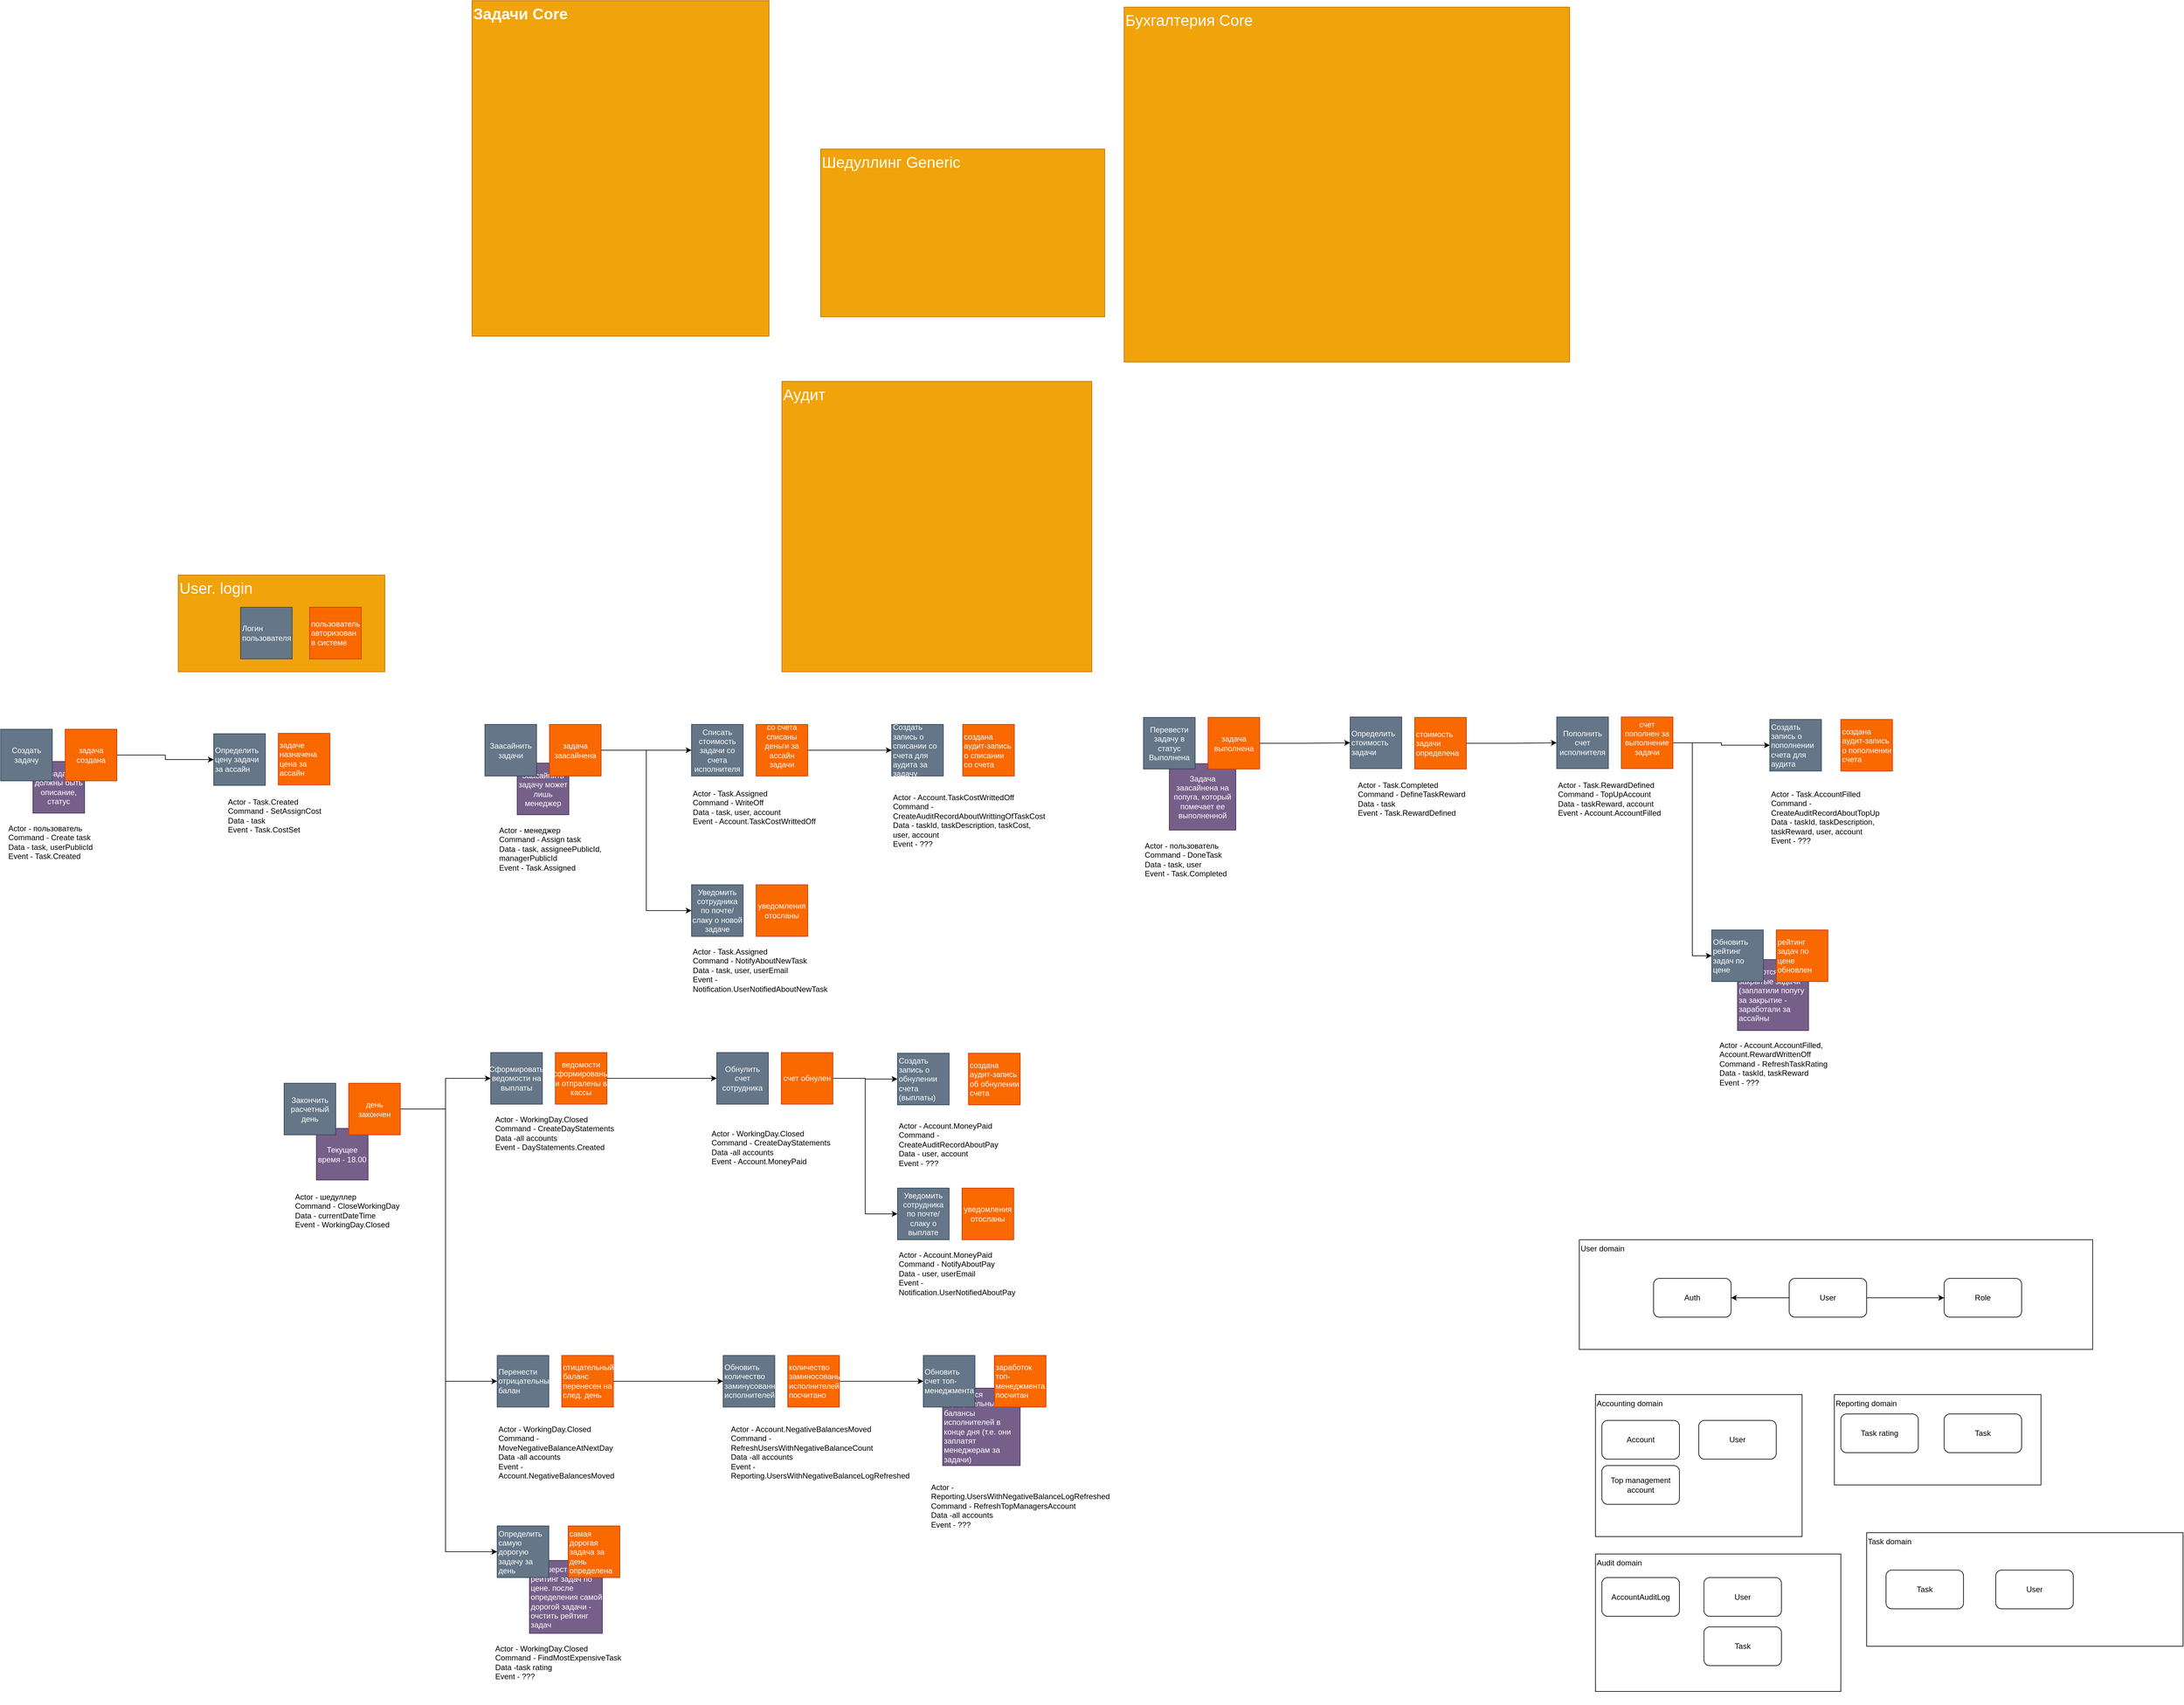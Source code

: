 <mxfile version="14.4.3" type="device" pages="2"><diagram id="vUqBI7sCoelkmxsA5FBJ" name="Страница 1"><mxGraphModel dx="1924" dy="1858" grid="1" gridSize="10" guides="1" tooltips="1" connect="1" arrows="1" fold="1" page="1" pageScale="1" pageWidth="827" pageHeight="1169" math="0" shadow="0"><root><mxCell id="0"/><mxCell id="1" parent="0"/><mxCell id="ZVUDAztVWZvKg8ni5KwB-172" value="Audit domain" style="rounded=0;whiteSpace=wrap;html=1;fontSize=12;align=left;verticalAlign=top;" parent="1" vertex="1"><mxGeometry x="1840" y="1707" width="380" height="213" as="geometry"/></mxCell><mxCell id="ZVUDAztVWZvKg8ni5KwB-170" value="Accounting domain" style="rounded=0;whiteSpace=wrap;html=1;fontSize=12;align=left;verticalAlign=top;" parent="1" vertex="1"><mxGeometry x="1840" y="1460" width="320" height="220" as="geometry"/></mxCell><mxCell id="ZVUDAztVWZvKg8ni5KwB-168" value="Task domain" style="rounded=0;whiteSpace=wrap;html=1;fontSize=12;align=left;verticalAlign=top;" parent="1" vertex="1"><mxGeometry x="2260" y="1674" width="490" height="176" as="geometry"/></mxCell><mxCell id="ZVUDAztVWZvKg8ni5KwB-167" value="User domain" style="rounded=0;whiteSpace=wrap;html=1;fontSize=12;align=left;verticalAlign=top;" parent="1" vertex="1"><mxGeometry x="1815" y="1220" width="795" height="170" as="geometry"/></mxCell><mxCell id="ZVUDAztVWZvKg8ni5KwB-35" value="User. login" style="rounded=0;whiteSpace=wrap;html=1;fontSize=24;fillColor=#f0a30a;strokeColor=#BD7000;fontColor=#ffffff;align=left;verticalAlign=top;" parent="1" vertex="1"><mxGeometry x="-355" y="190" width="320" height="150" as="geometry"/></mxCell><mxCell id="ZVUDAztVWZvKg8ni5KwB-30" value="Шедуллинг Generic" style="rounded=0;whiteSpace=wrap;html=1;fontSize=24;fillColor=#f0a30a;strokeColor=#BD7000;fontColor=#ffffff;align=left;verticalAlign=top;" parent="1" vertex="1"><mxGeometry x="640" y="-470" width="440" height="260" as="geometry"/></mxCell><mxCell id="ZVUDAztVWZvKg8ni5KwB-31" value="Бухгалтерия Core" style="rounded=0;whiteSpace=wrap;html=1;fontSize=24;fillColor=#f0a30a;strokeColor=#BD7000;fontColor=#ffffff;align=left;verticalAlign=top;" parent="1" vertex="1"><mxGeometry x="1110" y="-690" width="690" height="550" as="geometry"/></mxCell><mxCell id="ZVUDAztVWZvKg8ni5KwB-28" value="Задачи Core" style="rounded=0;whiteSpace=wrap;html=1;fillColor=#f0a30a;strokeColor=#BD7000;fontColor=#ffffff;align=left;verticalAlign=top;fontSize=24;fontStyle=1" parent="1" vertex="1"><mxGeometry x="100" y="-700" width="460" height="520" as="geometry"/></mxCell><mxCell id="ZVUDAztVWZvKg8ni5KwB-3" value="У задачи должны быть описание, статус" style="whiteSpace=wrap;html=1;aspect=fixed;fillColor=#76608a;strokeColor=#432D57;fontColor=#ffffff;" parent="1" vertex="1"><mxGeometry x="-580" y="479" width="80" height="80" as="geometry"/></mxCell><mxCell id="ZVUDAztVWZvKg8ni5KwB-65" style="edgeStyle=orthogonalEdgeStyle;rounded=0;orthogonalLoop=1;jettySize=auto;html=1;fontSize=12;" parent="1" source="ZVUDAztVWZvKg8ni5KwB-4" target="ZVUDAztVWZvKg8ni5KwB-13" edge="1"><mxGeometry relative="1" as="geometry"/></mxCell><mxCell id="ZVUDAztVWZvKg8ni5KwB-6" value="Заасайнить задачу может лишь менеджер" style="whiteSpace=wrap;html=1;aspect=fixed;fillColor=#76608a;strokeColor=#432D57;fontColor=#ffffff;" parent="1" vertex="1"><mxGeometry x="170" y="481.5" width="80" height="80" as="geometry"/></mxCell><mxCell id="ZVUDAztVWZvKg8ni5KwB-7" value="Задача заасайнена на попуга, который помечает ее выполненной" style="whiteSpace=wrap;html=1;aspect=fixed;fillColor=#76608a;strokeColor=#432D57;fontColor=#ffffff;" parent="1" vertex="1"><mxGeometry x="1180" y="482.3" width="103" height="103" as="geometry"/></mxCell><mxCell id="ZVUDAztVWZvKg8ni5KwB-8" value="Перевести задачу в статус Выполнена" style="whiteSpace=wrap;html=1;aspect=fixed;fillColor=#647687;strokeColor=#314354;fontColor=#ffffff;" parent="1" vertex="1"><mxGeometry x="1140" y="410.65" width="80" height="80" as="geometry"/></mxCell><mxCell id="ZVUDAztVWZvKg8ni5KwB-89" style="edgeStyle=orthogonalEdgeStyle;rounded=0;orthogonalLoop=1;jettySize=auto;html=1;fontSize=12;" parent="1" source="ZVUDAztVWZvKg8ni5KwB-9" target="ZVUDAztVWZvKg8ni5KwB-88" edge="1"><mxGeometry relative="1" as="geometry"/></mxCell><mxCell id="ZVUDAztVWZvKg8ni5KwB-9" value="задача выполнена" style="whiteSpace=wrap;html=1;aspect=fixed;fillColor=#fa6800;strokeColor=#C73500;fontColor=#ffffff;" parent="1" vertex="1"><mxGeometry x="1240" y="410.65" width="80" height="80" as="geometry"/></mxCell><mxCell id="ZVUDAztVWZvKg8ni5KwB-83" style="edgeStyle=orthogonalEdgeStyle;rounded=0;orthogonalLoop=1;jettySize=auto;html=1;fontSize=12;" parent="1" source="ZVUDAztVWZvKg8ni5KwB-12" target="ZVUDAztVWZvKg8ni5KwB-82" edge="1"><mxGeometry relative="1" as="geometry"/></mxCell><mxCell id="ZVUDAztVWZvKg8ni5KwB-12" value="&lt;div&gt;со счета списаны деньги за ассайн задачи&lt;/div&gt;&lt;div&gt;&lt;br&gt;&lt;/div&gt;" style="whiteSpace=wrap;html=1;aspect=fixed;fillColor=#fa6800;strokeColor=#C73500;fontColor=#ffffff;" parent="1" vertex="1"><mxGeometry x="540" y="421.5" width="80" height="80" as="geometry"/></mxCell><mxCell id="ZVUDAztVWZvKg8ni5KwB-13" value="Списать стоимость задачи со счета исполнителя" style="whiteSpace=wrap;html=1;aspect=fixed;fillColor=#647687;strokeColor=#314354;fontColor=#ffffff;" parent="1" vertex="1"><mxGeometry x="440" y="421.5" width="80" height="80" as="geometry"/></mxCell><mxCell id="ZVUDAztVWZvKg8ni5KwB-102" style="edgeStyle=orthogonalEdgeStyle;rounded=0;orthogonalLoop=1;jettySize=auto;html=1;fontSize=12;" parent="1" source="ZVUDAztVWZvKg8ni5KwB-15" target="ZVUDAztVWZvKg8ni5KwB-100" edge="1"><mxGeometry relative="1" as="geometry"/></mxCell><mxCell id="Zs0x0mZHTkVzlI-EMW0N-1" style="edgeStyle=orthogonalEdgeStyle;rounded=0;orthogonalLoop=1;jettySize=auto;html=1;entryX=0;entryY=0.5;entryDx=0;entryDy=0;" edge="1" parent="1" source="ZVUDAztVWZvKg8ni5KwB-15" target="ZVUDAztVWZvKg8ni5KwB-57"><mxGeometry relative="1" as="geometry"/></mxCell><mxCell id="ZVUDAztVWZvKg8ni5KwB-15" value="&lt;div&gt;счет пополнен за выполнение задачи&lt;/div&gt;&lt;div&gt;&lt;br&gt;&lt;/div&gt;" style="whiteSpace=wrap;html=1;aspect=fixed;fillColor=#fa6800;strokeColor=#C73500;fontColor=#ffffff;" parent="1" vertex="1"><mxGeometry x="1880" y="410" width="80" height="80" as="geometry"/></mxCell><mxCell id="ZVUDAztVWZvKg8ni5KwB-16" value="Пополнить счет исполнителя" style="whiteSpace=wrap;html=1;aspect=fixed;fillColor=#647687;strokeColor=#314354;fontColor=#ffffff;" parent="1" vertex="1"><mxGeometry x="1780" y="410" width="80" height="80" as="geometry"/></mxCell><mxCell id="ZVUDAztVWZvKg8ni5KwB-20" value="Текущее время - 18.00" style="whiteSpace=wrap;html=1;aspect=fixed;fillColor=#76608a;strokeColor=#432D57;fontColor=#ffffff;" parent="1" vertex="1"><mxGeometry x="-141" y="1047.5" width="80" height="80" as="geometry"/></mxCell><mxCell id="ZVUDAztVWZvKg8ni5KwB-68" style="edgeStyle=orthogonalEdgeStyle;rounded=0;orthogonalLoop=1;jettySize=auto;html=1;fontSize=12;" parent="1" source="ZVUDAztVWZvKg8ni5KwB-21" target="ZVUDAztVWZvKg8ni5KwB-24" edge="1"><mxGeometry relative="1" as="geometry"/></mxCell><mxCell id="ZVUDAztVWZvKg8ni5KwB-21" value="ведомости сформированы и отпралены в кассы" style="whiteSpace=wrap;html=1;aspect=fixed;fillColor=#fa6800;strokeColor=#C73500;fontColor=#ffffff;" parent="1" vertex="1"><mxGeometry x="229" y="930" width="80" height="80" as="geometry"/></mxCell><mxCell id="ZVUDAztVWZvKg8ni5KwB-22" value="Сформировать ведомости на выплаты" style="whiteSpace=wrap;html=1;aspect=fixed;fillColor=#647687;strokeColor=#314354;fontColor=#ffffff;" parent="1" vertex="1"><mxGeometry x="129" y="930" width="80" height="80" as="geometry"/></mxCell><mxCell id="ZVUDAztVWZvKg8ni5KwB-114" style="edgeStyle=orthogonalEdgeStyle;rounded=0;orthogonalLoop=1;jettySize=auto;html=1;fontSize=12;" parent="1" source="ZVUDAztVWZvKg8ni5KwB-23" target="ZVUDAztVWZvKg8ni5KwB-112" edge="1"><mxGeometry relative="1" as="geometry"/></mxCell><mxCell id="ZVUDAztVWZvKg8ni5KwB-118" style="edgeStyle=orthogonalEdgeStyle;rounded=0;orthogonalLoop=1;jettySize=auto;html=1;entryX=0;entryY=0.5;entryDx=0;entryDy=0;fontSize=12;" parent="1" source="ZVUDAztVWZvKg8ni5KwB-23" target="ZVUDAztVWZvKg8ni5KwB-116" edge="1"><mxGeometry relative="1" as="geometry"/></mxCell><mxCell id="ZVUDAztVWZvKg8ni5KwB-23" value="счет обнулен" style="whiteSpace=wrap;html=1;aspect=fixed;fillColor=#fa6800;strokeColor=#C73500;fontColor=#ffffff;" parent="1" vertex="1"><mxGeometry x="579" y="930" width="80" height="80" as="geometry"/></mxCell><mxCell id="ZVUDAztVWZvKg8ni5KwB-24" value="Обнулить счет сотрудника" style="whiteSpace=wrap;html=1;aspect=fixed;fillColor=#647687;strokeColor=#314354;fontColor=#ffffff;" parent="1" vertex="1"><mxGeometry x="479" y="930" width="80" height="80" as="geometry"/></mxCell><mxCell id="ZVUDAztVWZvKg8ni5KwB-32" value="пользователь авторизован в системе" style="whiteSpace=wrap;html=1;aspect=fixed;fontSize=12;align=left;fillColor=#fa6800;strokeColor=#C73500;fontColor=#ffffff;" parent="1" vertex="1"><mxGeometry x="-151.5" y="240" width="80" height="80" as="geometry"/></mxCell><mxCell id="ZVUDAztVWZvKg8ni5KwB-33" value="Логин пользователя" style="whiteSpace=wrap;html=1;aspect=fixed;fontSize=12;align=left;fillColor=#647687;strokeColor=#314354;fontColor=#ffffff;" parent="1" vertex="1"><mxGeometry x="-258.5" y="240" width="80" height="80" as="geometry"/></mxCell><mxCell id="ZVUDAztVWZvKg8ni5KwB-46" value="Аудит" style="rounded=0;whiteSpace=wrap;html=1;fontSize=24;fillColor=#f0a30a;strokeColor=#BD7000;fontColor=#ffffff;align=left;verticalAlign=top;" parent="1" vertex="1"><mxGeometry x="580" y="-110.0" width="480" height="450" as="geometry"/></mxCell><mxCell id="ZVUDAztVWZvKg8ni5KwB-50" value="Считаются отрицательные балансы исполнителей в конце дня (т.е. они заплатят менеджерам за задачи)" style="whiteSpace=wrap;html=1;aspect=fixed;fontSize=12;align=left;fillColor=#76608a;strokeColor=#432D57;fontColor=#ffffff;" parent="1" vertex="1"><mxGeometry x="829" y="1450" width="120" height="120" as="geometry"/></mxCell><mxCell id="ZVUDAztVWZvKg8ni5KwB-72" style="edgeStyle=orthogonalEdgeStyle;rounded=0;orthogonalLoop=1;jettySize=auto;html=1;entryX=0;entryY=0.5;entryDx=0;entryDy=0;fontSize=12;" parent="1" source="ZVUDAztVWZvKg8ni5KwB-52" target="ZVUDAztVWZvKg8ni5KwB-49" edge="1"><mxGeometry relative="1" as="geometry"/></mxCell><mxCell id="ZVUDAztVWZvKg8ni5KwB-52" value="количество заминосованых исполнителей посчитано" style="whiteSpace=wrap;html=1;aspect=fixed;fontSize=12;align=left;fillColor=#fa6800;strokeColor=#C73500;fontColor=#ffffff;" parent="1" vertex="1"><mxGeometry x="589" y="1399.35" width="80" height="80" as="geometry"/></mxCell><mxCell id="ZVUDAztVWZvKg8ni5KwB-53" value="Обновить количество заминусованных исполнителей" style="whiteSpace=wrap;html=1;aspect=fixed;fontSize=12;align=left;fillColor=#647687;strokeColor=#314354;fontColor=#ffffff;" parent="1" vertex="1"><mxGeometry x="489" y="1399.35" width="80" height="80" as="geometry"/></mxCell><mxCell id="ZVUDAztVWZvKg8ni5KwB-55" value="Перенести отрицательный балан" style="whiteSpace=wrap;html=1;aspect=fixed;fontSize=12;align=left;fillColor=#647687;strokeColor=#314354;fontColor=#ffffff;" parent="1" vertex="1"><mxGeometry x="139" y="1399.35" width="80" height="80" as="geometry"/></mxCell><mxCell id="ZVUDAztVWZvKg8ni5KwB-71" style="edgeStyle=orthogonalEdgeStyle;rounded=0;orthogonalLoop=1;jettySize=auto;html=1;fontSize=12;" parent="1" source="ZVUDAztVWZvKg8ni5KwB-56" target="ZVUDAztVWZvKg8ni5KwB-53" edge="1"><mxGeometry relative="1" as="geometry"/></mxCell><mxCell id="ZVUDAztVWZvKg8ni5KwB-56" value="отицательный баланс перенесен на след. день" style="whiteSpace=wrap;html=1;aspect=fixed;fontSize=12;align=left;fillColor=#fa6800;strokeColor=#C73500;fontColor=#ffffff;" parent="1" vertex="1"><mxGeometry x="239" y="1399.35" width="80" height="80" as="geometry"/></mxCell><mxCell id="ZVUDAztVWZvKg8ni5KwB-59" value="Считаются закрытые задачи (заплатили попугу за закрытие - заработали за ассайны" style="whiteSpace=wrap;html=1;aspect=fixed;fontSize=12;align=left;fillColor=#76608a;strokeColor=#432D57;fontColor=#ffffff;" parent="1" vertex="1"><mxGeometry x="2060" y="785.85" width="110" height="110" as="geometry"/></mxCell><mxCell id="ZVUDAztVWZvKg8ni5KwB-66" style="edgeStyle=orthogonalEdgeStyle;rounded=0;orthogonalLoop=1;jettySize=auto;html=1;fontSize=12;" parent="1" source="ZVUDAztVWZvKg8ni5KwB-18" target="ZVUDAztVWZvKg8ni5KwB-22" edge="1"><mxGeometry relative="1" as="geometry"/></mxCell><mxCell id="ZVUDAztVWZvKg8ni5KwB-70" style="edgeStyle=orthogonalEdgeStyle;rounded=0;orthogonalLoop=1;jettySize=auto;html=1;fontSize=12;entryX=0;entryY=0.5;entryDx=0;entryDy=0;" parent="1" source="ZVUDAztVWZvKg8ni5KwB-18" target="ZVUDAztVWZvKg8ni5KwB-55" edge="1"><mxGeometry relative="1" as="geometry"><Array as="points"><mxPoint x="59" y="1017"/><mxPoint x="59" y="1439"/></Array></mxGeometry></mxCell><mxCell id="ZVUDAztVWZvKg8ni5KwB-75" style="edgeStyle=orthogonalEdgeStyle;rounded=0;orthogonalLoop=1;jettySize=auto;html=1;entryX=0;entryY=0.5;entryDx=0;entryDy=0;fontSize=12;" parent="1" source="ZVUDAztVWZvKg8ni5KwB-18" target="ZVUDAztVWZvKg8ni5KwB-74" edge="1"><mxGeometry relative="1" as="geometry"><Array as="points"><mxPoint x="59" y="1017"/><mxPoint x="59" y="1704"/></Array></mxGeometry></mxCell><mxCell id="ZVUDAztVWZvKg8ni5KwB-18" value="день закончен" style="whiteSpace=wrap;html=1;aspect=fixed;fillColor=#fa6800;strokeColor=#C73500;fontColor=#ffffff;" parent="1" vertex="1"><mxGeometry x="-91" y="977.5" width="80" height="80" as="geometry"/></mxCell><mxCell id="ZVUDAztVWZvKg8ni5KwB-19" value="Закончить расчетный день" style="whiteSpace=wrap;html=1;aspect=fixed;fillColor=#647687;strokeColor=#314354;fontColor=#ffffff;" parent="1" vertex="1"><mxGeometry x="-191" y="977.5" width="80" height="80" as="geometry"/></mxCell><mxCell id="ZVUDAztVWZvKg8ni5KwB-57" value="Обновить рейтинг задач по цене&amp;nbsp;" style="whiteSpace=wrap;html=1;aspect=fixed;fontSize=12;align=left;fillColor=#647687;strokeColor=#314354;fontColor=#ffffff;" parent="1" vertex="1"><mxGeometry x="2020" y="740" width="80" height="80" as="geometry"/></mxCell><mxCell id="ZVUDAztVWZvKg8ni5KwB-58" value="рейтинг задач по цене обновлен" style="whiteSpace=wrap;html=1;aspect=fixed;fontSize=12;align=left;fillColor=#fa6800;strokeColor=#C73500;fontColor=#ffffff;" parent="1" vertex="1"><mxGeometry x="2120" y="740" width="80" height="80" as="geometry"/></mxCell><mxCell id="ZVUDAztVWZvKg8ni5KwB-110" style="edgeStyle=orthogonalEdgeStyle;rounded=0;orthogonalLoop=1;jettySize=auto;html=1;entryX=0;entryY=0.5;entryDx=0;entryDy=0;fontSize=12;" parent="1" source="ZVUDAztVWZvKg8ni5KwB-4" target="ZVUDAztVWZvKg8ni5KwB-108" edge="1"><mxGeometry relative="1" as="geometry"/></mxCell><mxCell id="ZVUDAztVWZvKg8ni5KwB-4" value="задача заасайнена" style="whiteSpace=wrap;html=1;aspect=fixed;fillColor=#fa6800;strokeColor=#C73500;fontColor=#ffffff;" parent="1" vertex="1"><mxGeometry x="220" y="421.5" width="80" height="80" as="geometry"/></mxCell><mxCell id="ZVUDAztVWZvKg8ni5KwB-5" value="Заасайнить задачи" style="whiteSpace=wrap;html=1;aspect=fixed;fillColor=#647687;strokeColor=#314354;fontColor=#ffffff;" parent="1" vertex="1"><mxGeometry x="120" y="421.5" width="80" height="80" as="geometry"/></mxCell><mxCell id="ZVUDAztVWZvKg8ni5KwB-153" style="edgeStyle=orthogonalEdgeStyle;rounded=0;orthogonalLoop=1;jettySize=auto;html=1;fontSize=12;" parent="1" source="ZVUDAztVWZvKg8ni5KwB-1" target="ZVUDAztVWZvKg8ni5KwB-151" edge="1"><mxGeometry relative="1" as="geometry"/></mxCell><mxCell id="ZVUDAztVWZvKg8ni5KwB-1" value="задача создана" style="whiteSpace=wrap;html=1;aspect=fixed;fillColor=#fa6800;strokeColor=#C73500;fontColor=#ffffff;" parent="1" vertex="1"><mxGeometry x="-530" y="429" width="80" height="80" as="geometry"/></mxCell><mxCell id="ZVUDAztVWZvKg8ni5KwB-2" value="Создать задачу" style="whiteSpace=wrap;html=1;aspect=fixed;fillColor=#647687;strokeColor=#314354;fontColor=#ffffff;" parent="1" vertex="1"><mxGeometry x="-630" y="429" width="80" height="80" as="geometry"/></mxCell><mxCell id="ZVUDAztVWZvKg8ni5KwB-76" value="Прошерстить рейтинг задач по цене. после определения самой дорогой задачи - очстить рейтинг задач" style="whiteSpace=wrap;html=1;aspect=fixed;fontSize=12;align=left;fillColor=#76608a;strokeColor=#432D57;fontColor=#ffffff;" parent="1" vertex="1"><mxGeometry x="189" y="1717" width="113" height="113" as="geometry"/></mxCell><mxCell id="ZVUDAztVWZvKg8ni5KwB-73" value="самая дорогая задача за день определена" style="whiteSpace=wrap;html=1;aspect=fixed;fontSize=12;align=left;fillColor=#fa6800;strokeColor=#C73500;fontColor=#ffffff;" parent="1" vertex="1"><mxGeometry x="249" y="1663.5" width="80" height="80" as="geometry"/></mxCell><mxCell id="ZVUDAztVWZvKg8ni5KwB-74" value="Определить самую дорогую задачу за день" style="whiteSpace=wrap;html=1;aspect=fixed;fontSize=12;align=left;fillColor=#647687;strokeColor=#314354;fontColor=#ffffff;" parent="1" vertex="1"><mxGeometry x="139" y="1663.5" width="80" height="80" as="geometry"/></mxCell><mxCell id="ZVUDAztVWZvKg8ni5KwB-80" value="Actor - пользователь&lt;br&gt;Command - Create task&lt;br&gt;Data - task, userPublicId&lt;br&gt;Event - Task.Created" style="text;html=1;strokeColor=none;fillColor=none;align=left;verticalAlign=top;whiteSpace=wrap;rounded=0;fontSize=12;" parent="1" vertex="1"><mxGeometry x="-620" y="569" width="170" height="85.35" as="geometry"/></mxCell><mxCell id="ZVUDAztVWZvKg8ni5KwB-81" value="создана аудит-запись о списании со счета" style="whiteSpace=wrap;html=1;aspect=fixed;fontSize=12;align=left;fillColor=#fa6800;strokeColor=#C73500;fontColor=#ffffff;" parent="1" vertex="1"><mxGeometry x="860" y="421.5" width="80" height="80" as="geometry"/></mxCell><mxCell id="ZVUDAztVWZvKg8ni5KwB-82" value="Создать запись о списании со счета для аудита за задачу" style="whiteSpace=wrap;html=1;aspect=fixed;fontSize=12;align=left;fillColor=#647687;strokeColor=#314354;fontColor=#ffffff;" parent="1" vertex="1"><mxGeometry x="750" y="421.5" width="80" height="80" as="geometry"/></mxCell><mxCell id="ZVUDAztVWZvKg8ni5KwB-84" value="Actor - менеджер&lt;br&gt;Command - Assign task&lt;br&gt;Data - task, assigneePublicId, managerPublicId&lt;br&gt;Event - Task.Assigned" style="text;html=1;strokeColor=none;fillColor=none;align=left;verticalAlign=top;whiteSpace=wrap;rounded=0;fontSize=12;" parent="1" vertex="1"><mxGeometry x="140" y="571.5" width="170" height="85.35" as="geometry"/></mxCell><mxCell id="ZVUDAztVWZvKg8ni5KwB-85" value="Actor - Task.Assigned&lt;br&gt;Command - WriteOff&lt;br&gt;Data - task, user, account&lt;br&gt;Event - Account.TaskCostWrittedOff" style="text;html=1;strokeColor=none;fillColor=none;align=left;verticalAlign=top;whiteSpace=wrap;rounded=0;fontSize=12;" parent="1" vertex="1"><mxGeometry x="440" y="515.3" width="210" height="85.35" as="geometry"/></mxCell><mxCell id="ZVUDAztVWZvKg8ni5KwB-86" value="Actor - Account.TaskCostWrittedOff&lt;br&gt;Command - CreateAuditRecordAboutWrittingOfTaskCost&lt;br&gt;Data - taskId, taskDescription, taskCost, user, account&lt;br&gt;Event - ???" style="text;html=1;strokeColor=none;fillColor=none;align=left;verticalAlign=top;whiteSpace=wrap;rounded=0;fontSize=12;" parent="1" vertex="1"><mxGeometry x="750" y="520.65" width="210" height="100" as="geometry"/></mxCell><mxCell id="ZVUDAztVWZvKg8ni5KwB-90" style="edgeStyle=orthogonalEdgeStyle;rounded=0;orthogonalLoop=1;jettySize=auto;html=1;fontSize=12;" parent="1" source="ZVUDAztVWZvKg8ni5KwB-87" target="ZVUDAztVWZvKg8ni5KwB-16" edge="1"><mxGeometry relative="1" as="geometry"/></mxCell><mxCell id="ZVUDAztVWZvKg8ni5KwB-87" value="стоимость задачи определена" style="whiteSpace=wrap;html=1;aspect=fixed;fontSize=12;align=left;fillColor=#fa6800;strokeColor=#C73500;fontColor=#ffffff;" parent="1" vertex="1"><mxGeometry x="1560" y="410.65" width="80" height="80" as="geometry"/></mxCell><mxCell id="ZVUDAztVWZvKg8ni5KwB-88" value="Определить стоимость задачи" style="whiteSpace=wrap;html=1;aspect=fixed;fontSize=12;align=left;fillColor=#647687;strokeColor=#314354;fontColor=#ffffff;" parent="1" vertex="1"><mxGeometry x="1460" y="410" width="80" height="80" as="geometry"/></mxCell><mxCell id="ZVUDAztVWZvKg8ni5KwB-92" value="Actor - пользователь&lt;br&gt;Command - DoneTask&lt;br&gt;Data - task, user&lt;br&gt;Event - Task.Completed" style="text;html=1;strokeColor=none;fillColor=none;align=left;verticalAlign=top;whiteSpace=wrap;rounded=0;fontSize=12;" parent="1" vertex="1"><mxGeometry x="1140" y="596" width="140" height="85.35" as="geometry"/></mxCell><mxCell id="ZVUDAztVWZvKg8ni5KwB-93" value="Actor - Task.Completed&lt;br&gt;Command - DefineTaskReward&lt;br&gt;Data - task&lt;br&gt;Event - Task.RewardDefined" style="text;html=1;strokeColor=none;fillColor=none;align=left;verticalAlign=top;whiteSpace=wrap;rounded=0;fontSize=12;" parent="1" vertex="1"><mxGeometry x="1470" y="501.5" width="180" height="85.35" as="geometry"/></mxCell><mxCell id="ZVUDAztVWZvKg8ni5KwB-95" value="Actor - Task.RewardDefined&lt;br&gt;Command - TopUpAccount&lt;br&gt;Data - taskReward, account&lt;br&gt;Event - Account.AccountFilled" style="text;html=1;strokeColor=none;fillColor=none;align=left;verticalAlign=top;whiteSpace=wrap;rounded=0;fontSize=12;" parent="1" vertex="1"><mxGeometry x="1780" y="501.5" width="210" height="85.35" as="geometry"/></mxCell><mxCell id="ZVUDAztVWZvKg8ni5KwB-99" value="создана аудит-запись о пополнении счета" style="whiteSpace=wrap;html=1;aspect=fixed;fontSize=12;align=left;fillColor=#fa6800;strokeColor=#C73500;fontColor=#ffffff;" parent="1" vertex="1"><mxGeometry x="2220" y="413.8" width="80" height="80" as="geometry"/></mxCell><mxCell id="ZVUDAztVWZvKg8ni5KwB-100" value="Создать запись о пополнении счета для аудита" style="whiteSpace=wrap;html=1;aspect=fixed;fontSize=12;align=left;fillColor=#647687;strokeColor=#314354;fontColor=#ffffff;" parent="1" vertex="1"><mxGeometry x="2110" y="413.8" width="80" height="80" as="geometry"/></mxCell><mxCell id="ZVUDAztVWZvKg8ni5KwB-101" value="Actor - Task.AccountFilled&lt;br&gt;Command - CreateAuditRecordAboutTopUp&lt;br&gt;Data - taskId, taskDescription, taskReward, user, account&lt;br&gt;Event - ???" style="text;html=1;strokeColor=none;fillColor=none;align=left;verticalAlign=top;whiteSpace=wrap;rounded=0;fontSize=12;" parent="1" vertex="1"><mxGeometry x="2110" y="516" width="210" height="100" as="geometry"/></mxCell><mxCell id="ZVUDAztVWZvKg8ni5KwB-103" value="Actor - Account.AccountFilled, Account.RewardWrittenOff&lt;br&gt;Command - RefreshTaskRating&lt;br&gt;Data - taskId, taskReward&lt;br&gt;Event - ???" style="text;html=1;strokeColor=none;fillColor=none;align=left;verticalAlign=top;whiteSpace=wrap;rounded=0;fontSize=12;" parent="1" vertex="1"><mxGeometry x="2030" y="904.6" width="210" height="85.35" as="geometry"/></mxCell><mxCell id="ZVUDAztVWZvKg8ni5KwB-104" value="Actor - шедуллер&lt;br&gt;Command - CloseWorkingDay&lt;br&gt;Data - currentDateTime&lt;br&gt;Event - WorkingDay.Closed" style="text;html=1;strokeColor=none;fillColor=none;align=left;verticalAlign=top;whiteSpace=wrap;rounded=0;fontSize=12;" parent="1" vertex="1"><mxGeometry x="-176" y="1140" width="170" height="85.35" as="geometry"/></mxCell><mxCell id="ZVUDAztVWZvKg8ni5KwB-105" value="Actor - WorkingDay.Closed&lt;br&gt;Command - CreateDayStatements&lt;br&gt;Data -all accounts&lt;br&gt;Event - DayStatements.Created" style="text;html=1;strokeColor=none;fillColor=none;align=left;verticalAlign=top;whiteSpace=wrap;rounded=0;fontSize=12;" parent="1" vertex="1"><mxGeometry x="134" y="1020" width="210" height="85.35" as="geometry"/></mxCell><mxCell id="ZVUDAztVWZvKg8ni5KwB-106" value="Actor - WorkingDay.Closed&lt;br&gt;Command - CreateDayStatements&lt;br&gt;Data -all accounts&lt;br&gt;Event - Account.MoneyPaid" style="text;html=1;strokeColor=none;fillColor=none;align=left;verticalAlign=top;whiteSpace=wrap;rounded=0;fontSize=12;" parent="1" vertex="1"><mxGeometry x="469" y="1042.15" width="210" height="85.35" as="geometry"/></mxCell><mxCell id="ZVUDAztVWZvKg8ni5KwB-107" value="&lt;div&gt;уведомления отосланы&lt;/div&gt;" style="whiteSpace=wrap;html=1;aspect=fixed;fillColor=#fa6800;strokeColor=#C73500;fontColor=#ffffff;" parent="1" vertex="1"><mxGeometry x="540" y="670" width="80" height="80" as="geometry"/></mxCell><mxCell id="ZVUDAztVWZvKg8ni5KwB-108" value="Уведомить сотрудника по почте/слаку о новой задаче" style="whiteSpace=wrap;html=1;aspect=fixed;fillColor=#647687;strokeColor=#314354;fontColor=#ffffff;" parent="1" vertex="1"><mxGeometry x="440" y="670" width="80" height="80" as="geometry"/></mxCell><mxCell id="ZVUDAztVWZvKg8ni5KwB-109" value="Actor - Task.Assigned&lt;br&gt;Command - NotifyAboutNewTask&lt;br&gt;Data - task, user, userEmail&lt;br&gt;Event - Notification.UserNotifiedAboutNewTask" style="text;html=1;strokeColor=none;fillColor=none;align=left;verticalAlign=top;whiteSpace=wrap;rounded=0;fontSize=12;" parent="1" vertex="1"><mxGeometry x="440" y="760" width="210" height="85.35" as="geometry"/></mxCell><mxCell id="ZVUDAztVWZvKg8ni5KwB-111" value="создана аудит-запись об обнулении счета" style="whiteSpace=wrap;html=1;aspect=fixed;fontSize=12;align=left;fillColor=#fa6800;strokeColor=#C73500;fontColor=#ffffff;" parent="1" vertex="1"><mxGeometry x="869" y="931.03" width="80" height="80" as="geometry"/></mxCell><mxCell id="ZVUDAztVWZvKg8ni5KwB-112" value="Создать запись о обнулении счета (выплаты)" style="whiteSpace=wrap;html=1;aspect=fixed;fontSize=12;align=left;fillColor=#647687;strokeColor=#314354;fontColor=#ffffff;" parent="1" vertex="1"><mxGeometry x="759" y="931.03" width="80" height="80" as="geometry"/></mxCell><mxCell id="ZVUDAztVWZvKg8ni5KwB-113" value="Actor - Account.MoneyPaid&lt;br&gt;Command - CreateAuditRecordAboutPay&lt;br&gt;Data - user, account&lt;br&gt;Event - ???" style="text;html=1;strokeColor=none;fillColor=none;align=left;verticalAlign=top;whiteSpace=wrap;rounded=0;fontSize=12;" parent="1" vertex="1"><mxGeometry x="759" y="1030.18" width="210" height="100" as="geometry"/></mxCell><mxCell id="ZVUDAztVWZvKg8ni5KwB-115" value="&lt;div&gt;уведомления отосланы&lt;/div&gt;" style="whiteSpace=wrap;html=1;aspect=fixed;fillColor=#fa6800;strokeColor=#C73500;fontColor=#ffffff;" parent="1" vertex="1"><mxGeometry x="859" y="1140" width="80" height="80" as="geometry"/></mxCell><mxCell id="ZVUDAztVWZvKg8ni5KwB-116" value="Уведомить сотрудника по почте/слаку о выплате" style="whiteSpace=wrap;html=1;aspect=fixed;fillColor=#647687;strokeColor=#314354;fontColor=#ffffff;" parent="1" vertex="1"><mxGeometry x="759" y="1140" width="80" height="80" as="geometry"/></mxCell><mxCell id="ZVUDAztVWZvKg8ni5KwB-117" value="Actor - Account.MoneyPaid&lt;br&gt;Command - NotifyAboutPay&lt;br&gt;Data - user, userEmail&lt;br&gt;Event - Notification.UserNotifiedAboutPay" style="text;html=1;strokeColor=none;fillColor=none;align=left;verticalAlign=top;whiteSpace=wrap;rounded=0;fontSize=12;" parent="1" vertex="1"><mxGeometry x="759" y="1230" width="210" height="85.35" as="geometry"/></mxCell><mxCell id="ZVUDAztVWZvKg8ni5KwB-47" value="заработок топ-менеджмента посчитан" style="whiteSpace=wrap;html=1;aspect=fixed;fontSize=12;align=left;fillColor=#fa6800;strokeColor=#C73500;fontColor=#ffffff;" parent="1" vertex="1"><mxGeometry x="909" y="1399.35" width="80" height="80" as="geometry"/></mxCell><mxCell id="ZVUDAztVWZvKg8ni5KwB-49" value="Обновить счет топ-менеджмента" style="whiteSpace=wrap;html=1;aspect=fixed;fontSize=12;align=left;fillColor=#647687;strokeColor=#314354;fontColor=#ffffff;" parent="1" vertex="1"><mxGeometry x="799" y="1399.35" width="80" height="80" as="geometry"/></mxCell><mxCell id="ZVUDAztVWZvKg8ni5KwB-119" value="Actor - WorkingDay.Closed&lt;br&gt;Command - MoveNegativeBalanceAtNextDay&lt;br&gt;Data -all accounts&lt;br&gt;Event - Account.NegativeBalancesMoved" style="text;html=1;strokeColor=none;fillColor=none;align=left;verticalAlign=top;whiteSpace=wrap;rounded=0;fontSize=12;" parent="1" vertex="1"><mxGeometry x="139" y="1500" width="210" height="100" as="geometry"/></mxCell><mxCell id="ZVUDAztVWZvKg8ni5KwB-120" value="Actor - Account.NegativeBalancesMoved&lt;br&gt;Command - RefreshUsersWithNegativeBalanceCount&lt;br&gt;Data -all accounts&lt;br&gt;Event - Reporting.UsersWithNegativeBalanceLogRefreshed&lt;br&gt;" style="text;html=1;strokeColor=none;fillColor=none;align=left;verticalAlign=top;whiteSpace=wrap;rounded=0;fontSize=12;" parent="1" vertex="1"><mxGeometry x="499" y="1500" width="210" height="110" as="geometry"/></mxCell><mxCell id="ZVUDAztVWZvKg8ni5KwB-121" value="Actor - Reporting.UsersWithNegativeBalanceLogRefreshed&lt;br&gt;Command - RefreshTopManagersAccount&lt;br&gt;Data -all accounts&lt;br&gt;Event - ???" style="text;html=1;strokeColor=none;fillColor=none;align=left;verticalAlign=top;whiteSpace=wrap;rounded=0;fontSize=12;" parent="1" vertex="1"><mxGeometry x="809" y="1590" width="210" height="110" as="geometry"/></mxCell><mxCell id="ZVUDAztVWZvKg8ni5KwB-122" value="Actor - WorkingDay.Closed&lt;br&gt;Command - FindMostExpensiveTask&lt;br&gt;Data -task rating&lt;br&gt;Event - ???" style="text;html=1;strokeColor=none;fillColor=none;align=left;verticalAlign=top;whiteSpace=wrap;rounded=0;fontSize=12;" parent="1" vertex="1"><mxGeometry x="134" y="1840" width="210" height="100" as="geometry"/></mxCell><mxCell id="ZVUDAztVWZvKg8ni5KwB-150" value="задаче назначена цена за ассайн" style="whiteSpace=wrap;html=1;aspect=fixed;fontSize=12;align=left;fillColor=#fa6800;strokeColor=#C73500;fontColor=#ffffff;" parent="1" vertex="1"><mxGeometry x="-200" y="435.3" width="80" height="80" as="geometry"/></mxCell><mxCell id="ZVUDAztVWZvKg8ni5KwB-151" value="Определить цену задачи за ассайн" style="whiteSpace=wrap;html=1;aspect=fixed;fontSize=12;align=left;fillColor=#647687;strokeColor=#314354;fontColor=#ffffff;" parent="1" vertex="1"><mxGeometry x="-300" y="436" width="80" height="80" as="geometry"/></mxCell><mxCell id="ZVUDAztVWZvKg8ni5KwB-152" value="Actor - Task.Created&lt;br&gt;Command - SetAssignCost&lt;br&gt;Data - task&lt;br&gt;Event - Task.CostSet" style="text;html=1;strokeColor=none;fillColor=none;align=left;verticalAlign=top;whiteSpace=wrap;rounded=0;fontSize=12;" parent="1" vertex="1"><mxGeometry x="-280" y="527.97" width="170" height="85.35" as="geometry"/></mxCell><mxCell id="ZVUDAztVWZvKg8ni5KwB-157" style="edgeStyle=orthogonalEdgeStyle;rounded=0;orthogonalLoop=1;jettySize=auto;html=1;fontSize=12;" parent="1" source="ZVUDAztVWZvKg8ni5KwB-154" target="ZVUDAztVWZvKg8ni5KwB-155" edge="1"><mxGeometry relative="1" as="geometry"/></mxCell><mxCell id="ZVUDAztVWZvKg8ni5KwB-158" style="edgeStyle=orthogonalEdgeStyle;rounded=0;orthogonalLoop=1;jettySize=auto;html=1;fontSize=12;" parent="1" source="ZVUDAztVWZvKg8ni5KwB-154" target="ZVUDAztVWZvKg8ni5KwB-156" edge="1"><mxGeometry relative="1" as="geometry"/></mxCell><mxCell id="ZVUDAztVWZvKg8ni5KwB-154" value="User" style="rounded=1;whiteSpace=wrap;html=1;fontSize=12;align=center;" parent="1" vertex="1"><mxGeometry x="2140" y="1280" width="120" height="60" as="geometry"/></mxCell><mxCell id="ZVUDAztVWZvKg8ni5KwB-155" value="Role" style="rounded=1;whiteSpace=wrap;html=1;fontSize=12;align=center;" parent="1" vertex="1"><mxGeometry x="2380" y="1280" width="120" height="60" as="geometry"/></mxCell><mxCell id="ZVUDAztVWZvKg8ni5KwB-156" value="Auth" style="rounded=1;whiteSpace=wrap;html=1;fontSize=12;align=center;" parent="1" vertex="1"><mxGeometry x="1930" y="1280" width="120" height="60" as="geometry"/></mxCell><mxCell id="ZVUDAztVWZvKg8ni5KwB-159" value="Task" style="rounded=1;whiteSpace=wrap;html=1;fontSize=12;align=center;" parent="1" vertex="1"><mxGeometry x="2290" y="1732" width="120" height="60" as="geometry"/></mxCell><mxCell id="ZVUDAztVWZvKg8ni5KwB-161" value="Account" style="rounded=1;whiteSpace=wrap;html=1;fontSize=12;align=center;" parent="1" vertex="1"><mxGeometry x="1850" y="1500" width="120" height="60" as="geometry"/></mxCell><mxCell id="ZVUDAztVWZvKg8ni5KwB-163" value="AccountAuditLog" style="rounded=1;whiteSpace=wrap;html=1;fontSize=12;align=center;" parent="1" vertex="1"><mxGeometry x="1850" y="1743.5" width="120" height="60" as="geometry"/></mxCell><mxCell id="ZVUDAztVWZvKg8ni5KwB-171" value="Reporting domain" style="rounded=0;whiteSpace=wrap;html=1;fontSize=12;align=left;verticalAlign=top;" parent="1" vertex="1"><mxGeometry x="2210" y="1460" width="320" height="140" as="geometry"/></mxCell><mxCell id="ZVUDAztVWZvKg8ni5KwB-173" value="User" style="rounded=1;whiteSpace=wrap;html=1;fontSize=12;align=center;" parent="1" vertex="1"><mxGeometry x="2000" y="1500" width="120" height="60" as="geometry"/></mxCell><mxCell id="ZVUDAztVWZvKg8ni5KwB-174" value="User" style="rounded=1;whiteSpace=wrap;html=1;fontSize=12;align=center;" parent="1" vertex="1"><mxGeometry x="2008" y="1743.5" width="120" height="60" as="geometry"/></mxCell><mxCell id="ZVUDAztVWZvKg8ni5KwB-175" value="Task" style="rounded=1;whiteSpace=wrap;html=1;fontSize=12;align=center;" parent="1" vertex="1"><mxGeometry x="2008" y="1820" width="120" height="60" as="geometry"/></mxCell><mxCell id="ZVUDAztVWZvKg8ni5KwB-176" value="Task rating" style="rounded=1;whiteSpace=wrap;html=1;fontSize=12;align=center;" parent="1" vertex="1"><mxGeometry x="2220" y="1490" width="120" height="60" as="geometry"/></mxCell><mxCell id="ZVUDAztVWZvKg8ni5KwB-177" value="Task" style="rounded=1;whiteSpace=wrap;html=1;fontSize=12;align=center;" parent="1" vertex="1"><mxGeometry x="2380" y="1490" width="120" height="60" as="geometry"/></mxCell><mxCell id="ZVUDAztVWZvKg8ni5KwB-178" value="User" style="rounded=1;whiteSpace=wrap;html=1;fontSize=12;align=center;" parent="1" vertex="1"><mxGeometry x="2460" y="1732" width="120" height="60" as="geometry"/></mxCell><mxCell id="ZVUDAztVWZvKg8ni5KwB-179" value="Top management account" style="rounded=1;whiteSpace=wrap;html=1;fontSize=12;align=center;" parent="1" vertex="1"><mxGeometry x="1850" y="1570" width="120" height="60" as="geometry"/></mxCell></root></mxGraphModel></diagram><diagram id="ja5MNPzcIeJpgdtwnnJb" name="Типы взаимодействий"><mxGraphModel dx="768" dy="482" grid="1" gridSize="10" guides="1" tooltips="1" connect="1" arrows="1" fold="1" page="1" pageScale="1" pageWidth="827" pageHeight="1169" math="0" shadow="0"><root><mxCell id="QKjpHsVhAVYMv3bcNpVc-0"/><mxCell id="QKjpHsVhAVYMv3bcNpVc-1" parent="QKjpHsVhAVYMv3bcNpVc-0"/><mxCell id="Awh8lJzqieBbmcHSSRA5-44" value="Reporting" style="rounded=0;whiteSpace=wrap;html=1;fontSize=12;align=left;verticalAlign=top;" parent="QKjpHsVhAVYMv3bcNpVc-1" vertex="1"><mxGeometry x="395" y="1353.5" width="230" height="140" as="geometry"/></mxCell><mxCell id="Awh8lJzqieBbmcHSSRA5-43" value="Reporting" style="rounded=0;whiteSpace=wrap;html=1;fontSize=12;align=left;verticalAlign=top;" parent="QKjpHsVhAVYMv3bcNpVc-1" vertex="1"><mxGeometry x="1000" y="1230" width="230" height="140" as="geometry"/></mxCell><mxCell id="Awh8lJzqieBbmcHSSRA5-42" value="Audit" style="rounded=0;whiteSpace=wrap;html=1;fontSize=12;align=left;verticalAlign=top;" parent="QKjpHsVhAVYMv3bcNpVc-1" vertex="1"><mxGeometry x="1011" y="621.03" width="230" height="140" as="geometry"/></mxCell><mxCell id="Awh8lJzqieBbmcHSSRA5-41" value="Notification" style="rounded=0;whiteSpace=wrap;html=1;align=left;verticalAlign=top;" parent="QKjpHsVhAVYMv3bcNpVc-1" vertex="1"><mxGeometry x="1000" y="825" width="250" height="150" as="geometry"/></mxCell><mxCell id="Awh8lJzqieBbmcHSSRA5-38" value="Accounting" style="rounded=0;whiteSpace=wrap;html=1;fontSize=12;align=left;verticalAlign=top;" parent="QKjpHsVhAVYMv3bcNpVc-1" vertex="1"><mxGeometry x="60" y="640" width="900" height="630" as="geometry"/></mxCell><mxCell id="pu0N6Nacbvs7Q3hvLb9V-4" value="Reporting" style="rounded=0;whiteSpace=wrap;html=1;fontSize=12;align=left;verticalAlign=top;" parent="QKjpHsVhAVYMv3bcNpVc-1" vertex="1"><mxGeometry x="1675" y="480" width="230" height="140" as="geometry"/></mxCell><mxCell id="pu0N6Nacbvs7Q3hvLb9V-3" value="Audit" style="rounded=0;whiteSpace=wrap;html=1;fontSize=12;align=left;verticalAlign=top;" parent="QKjpHsVhAVYMv3bcNpVc-1" vertex="1"><mxGeometry x="1675" y="353.5" width="230" height="120" as="geometry"/></mxCell><mxCell id="pu0N6Nacbvs7Q3hvLb9V-2" value="Accounting" style="rounded=0;whiteSpace=wrap;html=1;fontSize=12;align=left;verticalAlign=top;" parent="QKjpHsVhAVYMv3bcNpVc-1" vertex="1"><mxGeometry x="1330" y="340" width="260" height="150" as="geometry"/></mxCell><mxCell id="pu0N6Nacbvs7Q3hvLb9V-1" value="Task" style="rounded=0;whiteSpace=wrap;html=1;fontSize=12;align=left;verticalAlign=top;" parent="QKjpHsVhAVYMv3bcNpVc-1" vertex="1"><mxGeometry x="1040" y="340" width="240" height="150" as="geometry"/></mxCell><mxCell id="7sc3iNzqh4dXN4lVJZCb-27" value="Audit" style="rounded=0;whiteSpace=wrap;html=1;fontSize=12;align=left;verticalAlign=top;" parent="QKjpHsVhAVYMv3bcNpVc-1" vertex="1"><mxGeometry x="2060" y="40" width="230" height="120" as="geometry"/></mxCell><mxCell id="7sc3iNzqh4dXN4lVJZCb-26" value="Accounting" style="rounded=0;whiteSpace=wrap;html=1;fontSize=12;align=left;verticalAlign=top;" parent="QKjpHsVhAVYMv3bcNpVc-1" vertex="1"><mxGeometry x="1720" y="30" width="260" height="170" as="geometry"/></mxCell><mxCell id="7sc3iNzqh4dXN4lVJZCb-25" value="Task" style="rounded=0;whiteSpace=wrap;html=1;fontSize=12;align=left;verticalAlign=top;" parent="QKjpHsVhAVYMv3bcNpVc-1" vertex="1"><mxGeometry x="1070" y="30" width="590" height="180" as="geometry"/></mxCell><mxCell id="dzU1jsts1S1nJQB3JBg--2" value="Task" style="rounded=0;whiteSpace=wrap;html=1;fontSize=12;align=left;verticalAlign=top;" parent="QKjpHsVhAVYMv3bcNpVc-1" vertex="1"><mxGeometry x="90" y="55" width="260" height="180" as="geometry"/></mxCell><mxCell id="dzU1jsts1S1nJQB3JBg--6" value="Notification" style="rounded=0;whiteSpace=wrap;html=1;align=left;verticalAlign=top;" parent="QKjpHsVhAVYMv3bcNpVc-1" vertex="1"><mxGeometry x="370" y="323.5" width="280" height="150" as="geometry"/></mxCell><mxCell id="dzU1jsts1S1nJQB3JBg--0" value="Audit" style="rounded=0;whiteSpace=wrap;html=1;fontSize=12;align=left;verticalAlign=top;" parent="QKjpHsVhAVYMv3bcNpVc-1" vertex="1"><mxGeometry x="680" y="60" width="280" height="170" as="geometry"/></mxCell><mxCell id="dzU1jsts1S1nJQB3JBg--1" value="Accounting" style="rounded=0;whiteSpace=wrap;html=1;fontSize=12;align=left;verticalAlign=top;" parent="QKjpHsVhAVYMv3bcNpVc-1" vertex="1"><mxGeometry x="380" y="60" width="260" height="170" as="geometry"/></mxCell><mxCell id="6UJRLoP_O9YuZyNJmy3o-0" value="" style="edgeStyle=orthogonalEdgeStyle;rounded=0;orthogonalLoop=1;jettySize=auto;fontSize=12;html=1;" parent="QKjpHsVhAVYMv3bcNpVc-1" source="6UJRLoP_O9YuZyNJmy3o-6" target="6UJRLoP_O9YuZyNJmy3o-4" edge="1"><mxGeometry relative="1" as="geometry"/></mxCell><mxCell id="dzU1jsts1S1nJQB3JBg--12" value="sync BE" style="edgeLabel;html=1;align=center;verticalAlign=middle;resizable=0;points=[];" parent="6UJRLoP_O9YuZyNJmy3o-0" vertex="1" connectable="0"><mxGeometry x="0.214" y="-1" relative="1" as="geometry"><mxPoint as="offset"/></mxGeometry></mxCell><mxCell id="dzU1jsts1S1nJQB3JBg--13" value="async BE" style="edgeStyle=orthogonalEdgeStyle;rounded=0;orthogonalLoop=1;jettySize=auto;html=1;" parent="QKjpHsVhAVYMv3bcNpVc-1" source="6UJRLoP_O9YuZyNJmy3o-3" target="6UJRLoP_O9YuZyNJmy3o-9" edge="1"><mxGeometry relative="1" as="geometry"/></mxCell><mxCell id="6UJRLoP_O9YuZyNJmy3o-3" value="&lt;div&gt;со счета списаны деньги за ассайн задачи&lt;/div&gt;&lt;div&gt;&lt;br&gt;&lt;/div&gt;" style="whiteSpace=wrap;html=1;aspect=fixed;fillColor=#fa6800;strokeColor=#C73500;fontColor=#ffffff;" parent="QKjpHsVhAVYMv3bcNpVc-1" vertex="1"><mxGeometry x="520" y="110" width="80" height="80" as="geometry"/></mxCell><mxCell id="6UJRLoP_O9YuZyNJmy3o-4" value="Списать стоимость задачи со счета исполнителя" style="whiteSpace=wrap;html=1;aspect=fixed;fillColor=#647687;strokeColor=#314354;fontColor=#ffffff;" parent="QKjpHsVhAVYMv3bcNpVc-1" vertex="1"><mxGeometry x="420" y="110" width="80" height="80" as="geometry"/></mxCell><mxCell id="6UJRLoP_O9YuZyNJmy3o-5" style="edgeStyle=orthogonalEdgeStyle;rounded=0;orthogonalLoop=1;jettySize=auto;html=1;entryX=0;entryY=0.5;entryDx=0;entryDy=0;fontSize=12;exitX=0.5;exitY=1;exitDx=0;exitDy=0;" parent="QKjpHsVhAVYMv3bcNpVc-1" source="6UJRLoP_O9YuZyNJmy3o-6" target="6UJRLoP_O9YuZyNJmy3o-14" edge="1"><mxGeometry relative="1" as="geometry"/></mxCell><mxCell id="dzU1jsts1S1nJQB3JBg--7" value="async BE" style="edgeLabel;html=1;align=center;verticalAlign=middle;resizable=0;points=[];" parent="6UJRLoP_O9YuZyNJmy3o-5" vertex="1" connectable="0"><mxGeometry x="-0.701" y="-2" relative="1" as="geometry"><mxPoint as="offset"/></mxGeometry></mxCell><mxCell id="6UJRLoP_O9YuZyNJmy3o-6" value="задача заасайнена" style="whiteSpace=wrap;html=1;aspect=fixed;fillColor=#fa6800;strokeColor=#C73500;fontColor=#ffffff;" parent="QKjpHsVhAVYMv3bcNpVc-1" vertex="1"><mxGeometry x="200" y="110" width="80" height="80" as="geometry"/></mxCell><mxCell id="6UJRLoP_O9YuZyNJmy3o-7" value="Заасайнить задачи" style="whiteSpace=wrap;html=1;aspect=fixed;fillColor=#647687;strokeColor=#314354;fontColor=#ffffff;" parent="QKjpHsVhAVYMv3bcNpVc-1" vertex="1"><mxGeometry x="100" y="110" width="80" height="80" as="geometry"/></mxCell><mxCell id="6UJRLoP_O9YuZyNJmy3o-8" value="создана аудит-запись о списании со счета" style="whiteSpace=wrap;html=1;aspect=fixed;fontSize=12;align=left;fillColor=#fa6800;strokeColor=#C73500;fontColor=#ffffff;" parent="QKjpHsVhAVYMv3bcNpVc-1" vertex="1"><mxGeometry x="840" y="110" width="80" height="80" as="geometry"/></mxCell><mxCell id="6UJRLoP_O9YuZyNJmy3o-9" value="Создать запись о списании со счета для аудита за задачу" style="whiteSpace=wrap;html=1;aspect=fixed;fontSize=12;align=left;fillColor=#647687;strokeColor=#314354;fontColor=#ffffff;" parent="QKjpHsVhAVYMv3bcNpVc-1" vertex="1"><mxGeometry x="730" y="110" width="80" height="80" as="geometry"/></mxCell><mxCell id="6UJRLoP_O9YuZyNJmy3o-13" value="&lt;div&gt;уведомления отосланы&lt;/div&gt;" style="whiteSpace=wrap;html=1;aspect=fixed;fillColor=#fa6800;strokeColor=#C73500;fontColor=#ffffff;" parent="QKjpHsVhAVYMv3bcNpVc-1" vertex="1"><mxGeometry x="520" y="358.5" width="80" height="80" as="geometry"/></mxCell><mxCell id="6UJRLoP_O9YuZyNJmy3o-14" value="Уведомить сотрудника по почте/слаку о новой задаче" style="whiteSpace=wrap;html=1;aspect=fixed;fillColor=#647687;strokeColor=#314354;fontColor=#ffffff;" parent="QKjpHsVhAVYMv3bcNpVc-1" vertex="1"><mxGeometry x="420" y="358.5" width="80" height="80" as="geometry"/></mxCell><mxCell id="dzU1jsts1S1nJQB3JBg--4" value="Reporting" style="rounded=0;whiteSpace=wrap;html=1;fontSize=12;align=left;verticalAlign=top;" parent="QKjpHsVhAVYMv3bcNpVc-1" vertex="1"><mxGeometry x="2060" y="170" width="230" height="140" as="geometry"/></mxCell><mxCell id="7sc3iNzqh4dXN4lVJZCb-1" value="Перевести задачу в статус Выполнена" style="whiteSpace=wrap;html=1;aspect=fixed;fillColor=#647687;strokeColor=#314354;fontColor=#ffffff;" parent="QKjpHsVhAVYMv3bcNpVc-1" vertex="1"><mxGeometry x="1110" y="60.65" width="80" height="80" as="geometry"/></mxCell><mxCell id="7sc3iNzqh4dXN4lVJZCb-2" style="edgeStyle=orthogonalEdgeStyle;rounded=0;orthogonalLoop=1;jettySize=auto;html=1;fontSize=12;" parent="QKjpHsVhAVYMv3bcNpVc-1" source="7sc3iNzqh4dXN4lVJZCb-3" target="7sc3iNzqh4dXN4lVJZCb-13" edge="1"><mxGeometry relative="1" as="geometry"/></mxCell><mxCell id="7sc3iNzqh4dXN4lVJZCb-3" value="задача выполнена" style="whiteSpace=wrap;html=1;aspect=fixed;fillColor=#fa6800;strokeColor=#C73500;fontColor=#ffffff;" parent="QKjpHsVhAVYMv3bcNpVc-1" vertex="1"><mxGeometry x="1210" y="60.65" width="80" height="80" as="geometry"/></mxCell><mxCell id="7sc3iNzqh4dXN4lVJZCb-4" style="edgeStyle=orthogonalEdgeStyle;rounded=0;orthogonalLoop=1;jettySize=auto;html=1;fontSize=12;" parent="QKjpHsVhAVYMv3bcNpVc-1" source="7sc3iNzqh4dXN4lVJZCb-6" target="7sc3iNzqh4dXN4lVJZCb-18" edge="1"><mxGeometry relative="1" as="geometry"><Array as="points"><mxPoint x="2005" y="100"/><mxPoint x="2005" y="104"/></Array></mxGeometry></mxCell><mxCell id="QF6iL9o2BsXimTK56Rah-0" value="async BE" style="edgeLabel;html=1;align=center;verticalAlign=middle;resizable=0;points=[];" parent="7sc3iNzqh4dXN4lVJZCb-4" vertex="1" connectable="0"><mxGeometry x="0.286" y="1" relative="1" as="geometry"><mxPoint as="offset"/></mxGeometry></mxCell><mxCell id="7sc3iNzqh4dXN4lVJZCb-24" style="edgeStyle=orthogonalEdgeStyle;rounded=0;orthogonalLoop=1;jettySize=auto;html=1;entryX=0;entryY=0.5;entryDx=0;entryDy=0;" parent="QKjpHsVhAVYMv3bcNpVc-1" source="7sc3iNzqh4dXN4lVJZCb-6" target="7sc3iNzqh4dXN4lVJZCb-9" edge="1"><mxGeometry relative="1" as="geometry"><Array as="points"><mxPoint x="1890" y="180"/><mxPoint x="2005" y="180"/><mxPoint x="2005" y="250"/></Array></mxGeometry></mxCell><mxCell id="QF6iL9o2BsXimTK56Rah-1" value="async BE" style="edgeLabel;html=1;align=center;verticalAlign=middle;resizable=0;points=[];" parent="7sc3iNzqh4dXN4lVJZCb-24" vertex="1" connectable="0"><mxGeometry x="-0.027" y="-2" relative="1" as="geometry"><mxPoint as="offset"/></mxGeometry></mxCell><mxCell id="7sc3iNzqh4dXN4lVJZCb-6" value="&lt;div&gt;счет пополнен за выполнение задачи&lt;/div&gt;&lt;div&gt;&lt;br&gt;&lt;/div&gt;" style="whiteSpace=wrap;html=1;aspect=fixed;fillColor=#fa6800;strokeColor=#C73500;fontColor=#ffffff;" parent="QKjpHsVhAVYMv3bcNpVc-1" vertex="1"><mxGeometry x="1850" y="60" width="80" height="80" as="geometry"/></mxCell><mxCell id="7sc3iNzqh4dXN4lVJZCb-7" value="Пополнить счет исполнителя" style="whiteSpace=wrap;html=1;aspect=fixed;fillColor=#647687;strokeColor=#314354;fontColor=#ffffff;" parent="QKjpHsVhAVYMv3bcNpVc-1" vertex="1"><mxGeometry x="1750" y="60" width="80" height="80" as="geometry"/></mxCell><mxCell id="7sc3iNzqh4dXN4lVJZCb-9" value="Обновить рейтинг задач по цене&amp;nbsp;" style="whiteSpace=wrap;html=1;aspect=fixed;fontSize=12;align=left;fillColor=#647687;strokeColor=#314354;fontColor=#ffffff;" parent="QKjpHsVhAVYMv3bcNpVc-1" vertex="1"><mxGeometry x="2080" y="210.0" width="80" height="80" as="geometry"/></mxCell><mxCell id="7sc3iNzqh4dXN4lVJZCb-10" value="рейтинг задач по цене обновлен" style="whiteSpace=wrap;html=1;aspect=fixed;fontSize=12;align=left;fillColor=#fa6800;strokeColor=#C73500;fontColor=#ffffff;" parent="QKjpHsVhAVYMv3bcNpVc-1" vertex="1"><mxGeometry x="2180" y="210.0" width="80" height="80" as="geometry"/></mxCell><mxCell id="7sc3iNzqh4dXN4lVJZCb-11" style="edgeStyle=orthogonalEdgeStyle;rounded=0;orthogonalLoop=1;jettySize=auto;html=1;fontSize=12;" parent="QKjpHsVhAVYMv3bcNpVc-1" source="7sc3iNzqh4dXN4lVJZCb-12" target="7sc3iNzqh4dXN4lVJZCb-7" edge="1"><mxGeometry relative="1" as="geometry"/></mxCell><mxCell id="hTKukmPB1tfFy0GSih0B-0" value="sync BE" style="edgeLabel;html=1;align=center;verticalAlign=middle;resizable=0;points=[];" parent="7sc3iNzqh4dXN4lVJZCb-11" vertex="1" connectable="0"><mxGeometry x="0.261" y="-3" relative="1" as="geometry"><mxPoint as="offset"/></mxGeometry></mxCell><mxCell id="7sc3iNzqh4dXN4lVJZCb-12" value="стоимость задачи определена" style="whiteSpace=wrap;html=1;aspect=fixed;fontSize=12;align=left;fillColor=#fa6800;strokeColor=#C73500;fontColor=#ffffff;" parent="QKjpHsVhAVYMv3bcNpVc-1" vertex="1"><mxGeometry x="1530" y="60.65" width="80" height="80" as="geometry"/></mxCell><mxCell id="7sc3iNzqh4dXN4lVJZCb-13" value="Определить стоимость задачи" style="whiteSpace=wrap;html=1;aspect=fixed;fontSize=12;align=left;fillColor=#647687;strokeColor=#314354;fontColor=#ffffff;" parent="QKjpHsVhAVYMv3bcNpVc-1" vertex="1"><mxGeometry x="1430" y="60" width="80" height="80" as="geometry"/></mxCell><mxCell id="7sc3iNzqh4dXN4lVJZCb-17" value="создана аудит-запись о пополнении счета" style="whiteSpace=wrap;html=1;aspect=fixed;fontSize=12;align=left;fillColor=#fa6800;strokeColor=#C73500;fontColor=#ffffff;" parent="QKjpHsVhAVYMv3bcNpVc-1" vertex="1"><mxGeometry x="2190" y="63.8" width="80" height="80" as="geometry"/></mxCell><mxCell id="7sc3iNzqh4dXN4lVJZCb-18" value="Создать запись о пополнении счета для аудита" style="whiteSpace=wrap;html=1;aspect=fixed;fontSize=12;align=left;fillColor=#647687;strokeColor=#314354;fontColor=#ffffff;" parent="QKjpHsVhAVYMv3bcNpVc-1" vertex="1"><mxGeometry x="2080" y="63.8" width="80" height="80" as="geometry"/></mxCell><mxCell id="ofqZeqxX1VvrRaFcBXq7-1" value="Обновить рейтинг задач по цене&amp;nbsp;" style="whiteSpace=wrap;html=1;aspect=fixed;fontSize=12;align=left;fillColor=#647687;strokeColor=#314354;fontColor=#ffffff;" parent="QKjpHsVhAVYMv3bcNpVc-1" vertex="1"><mxGeometry x="1690" y="520" width="80" height="80" as="geometry"/></mxCell><mxCell id="ofqZeqxX1VvrRaFcBXq7-2" value="рейтинг задач по цене обновлен" style="whiteSpace=wrap;html=1;aspect=fixed;fontSize=12;align=left;fillColor=#fa6800;strokeColor=#C73500;fontColor=#ffffff;" parent="QKjpHsVhAVYMv3bcNpVc-1" vertex="1"><mxGeometry x="1790" y="520" width="80" height="80" as="geometry"/></mxCell><mxCell id="ofqZeqxX1VvrRaFcBXq7-4" value="Переоткрыть задачу" style="whiteSpace=wrap;html=1;aspect=fixed;fillColor=#647687;strokeColor=#314354;fontColor=#ffffff;" parent="QKjpHsVhAVYMv3bcNpVc-1" vertex="1"><mxGeometry x="1060" y="380.65" width="80" height="80" as="geometry"/></mxCell><mxCell id="ofqZeqxX1VvrRaFcBXq7-5" style="edgeStyle=orthogonalEdgeStyle;rounded=0;orthogonalLoop=1;jettySize=auto;html=1;fontSize=12;" parent="QKjpHsVhAVYMv3bcNpVc-1" source="ofqZeqxX1VvrRaFcBXq7-6" edge="1"><mxGeometry relative="1" as="geometry"><mxPoint x="1380" y="420" as="targetPoint"/></mxGeometry></mxCell><mxCell id="pu0N6Nacbvs7Q3hvLb9V-5" value="sync BE" style="edgeLabel;html=1;align=center;verticalAlign=middle;resizable=0;points=[];" parent="ofqZeqxX1VvrRaFcBXq7-5" vertex="1" connectable="0"><mxGeometry x="-0.318" y="2" relative="1" as="geometry"><mxPoint as="offset"/></mxGeometry></mxCell><mxCell id="ofqZeqxX1VvrRaFcBXq7-6" value="задача переоткрыта" style="whiteSpace=wrap;html=1;aspect=fixed;fillColor=#fa6800;strokeColor=#C73500;fontColor=#ffffff;" parent="QKjpHsVhAVYMv3bcNpVc-1" vertex="1"><mxGeometry x="1160" y="380.65" width="80" height="80" as="geometry"/></mxCell><mxCell id="ofqZeqxX1VvrRaFcBXq7-7" style="edgeStyle=orthogonalEdgeStyle;rounded=0;orthogonalLoop=1;jettySize=auto;html=1;fontSize=12;" parent="QKjpHsVhAVYMv3bcNpVc-1" source="ofqZeqxX1VvrRaFcBXq7-9" target="ofqZeqxX1VvrRaFcBXq7-14" edge="1"><mxGeometry relative="1" as="geometry"/></mxCell><mxCell id="pu0N6Nacbvs7Q3hvLb9V-8" value="async BE" style="edgeLabel;html=1;align=center;verticalAlign=middle;resizable=0;points=[];" parent="ofqZeqxX1VvrRaFcBXq7-7" vertex="1" connectable="0"><mxGeometry x="-0.171" y="-1" relative="1" as="geometry"><mxPoint as="offset"/></mxGeometry></mxCell><mxCell id="pu0N6Nacbvs7Q3hvLb9V-0" style="edgeStyle=orthogonalEdgeStyle;rounded=0;orthogonalLoop=1;jettySize=auto;html=1;entryX=0;entryY=0.5;entryDx=0;entryDy=0;" parent="QKjpHsVhAVYMv3bcNpVc-1" source="ofqZeqxX1VvrRaFcBXq7-9" target="ofqZeqxX1VvrRaFcBXq7-1" edge="1"><mxGeometry relative="1" as="geometry"><Array as="points"><mxPoint x="1520" y="560"/></Array></mxGeometry></mxCell><mxCell id="pu0N6Nacbvs7Q3hvLb9V-6" value="async BE" style="edgeLabel;html=1;align=center;verticalAlign=middle;resizable=0;points=[];" parent="pu0N6Nacbvs7Q3hvLb9V-0" vertex="1" connectable="0"><mxGeometry x="0.148" y="-2" relative="1" as="geometry"><mxPoint as="offset"/></mxGeometry></mxCell><mxCell id="ofqZeqxX1VvrRaFcBXq7-9" value="&lt;div&gt;со счета списана награда за задачу&lt;/div&gt;" style="whiteSpace=wrap;html=1;aspect=fixed;fillColor=#fa6800;strokeColor=#C73500;fontColor=#ffffff;" parent="QKjpHsVhAVYMv3bcNpVc-1" vertex="1"><mxGeometry x="1480" y="380" width="80" height="80" as="geometry"/></mxCell><mxCell id="ofqZeqxX1VvrRaFcBXq7-10" value="Убрать со счета награду за выполнение задачи" style="whiteSpace=wrap;html=1;aspect=fixed;fillColor=#647687;strokeColor=#314354;fontColor=#ffffff;" parent="QKjpHsVhAVYMv3bcNpVc-1" vertex="1"><mxGeometry x="1380" y="380" width="80" height="80" as="geometry"/></mxCell><mxCell id="ofqZeqxX1VvrRaFcBXq7-13" value="создана аудит-запись о списании со счета" style="whiteSpace=wrap;html=1;aspect=fixed;fontSize=12;align=left;fillColor=#fa6800;strokeColor=#C73500;fontColor=#ffffff;" parent="QKjpHsVhAVYMv3bcNpVc-1" vertex="1"><mxGeometry x="1810" y="380" width="80" height="80" as="geometry"/></mxCell><mxCell id="ofqZeqxX1VvrRaFcBXq7-14" value="Создать запись об отмене нарады за задачу для аудита" style="whiteSpace=wrap;html=1;aspect=fixed;fontSize=12;align=left;fillColor=#647687;strokeColor=#314354;fontColor=#ffffff;" parent="QKjpHsVhAVYMv3bcNpVc-1" vertex="1"><mxGeometry x="1700" y="380" width="80" height="80" as="geometry"/></mxCell><mxCell id="Awh8lJzqieBbmcHSSRA5-1" style="edgeStyle=orthogonalEdgeStyle;rounded=0;orthogonalLoop=1;jettySize=auto;html=1;fontSize=12;" parent="QKjpHsVhAVYMv3bcNpVc-1" source="Awh8lJzqieBbmcHSSRA5-2" target="Awh8lJzqieBbmcHSSRA5-7" edge="1"><mxGeometry relative="1" as="geometry"/></mxCell><mxCell id="Awh8lJzqieBbmcHSSRA5-2" value="ведомости сформированы и отпралены в кассы" style="whiteSpace=wrap;html=1;aspect=fixed;fillColor=#fa6800;strokeColor=#C73500;fontColor=#ffffff;" parent="QKjpHsVhAVYMv3bcNpVc-1" vertex="1"><mxGeometry x="500" y="650" width="80" height="80" as="geometry"/></mxCell><mxCell id="Awh8lJzqieBbmcHSSRA5-3" value="Сформировать ведомости на выплаты" style="whiteSpace=wrap;html=1;aspect=fixed;fillColor=#647687;strokeColor=#314354;fontColor=#ffffff;" parent="QKjpHsVhAVYMv3bcNpVc-1" vertex="1"><mxGeometry x="400" y="650" width="80" height="80" as="geometry"/></mxCell><mxCell id="Awh8lJzqieBbmcHSSRA5-4" style="edgeStyle=orthogonalEdgeStyle;rounded=0;orthogonalLoop=1;jettySize=auto;html=1;fontSize=12;" parent="QKjpHsVhAVYMv3bcNpVc-1" source="Awh8lJzqieBbmcHSSRA5-6" target="Awh8lJzqieBbmcHSSRA5-27" edge="1"><mxGeometry relative="1" as="geometry"/></mxCell><mxCell id="Awh8lJzqieBbmcHSSRA5-5" style="edgeStyle=orthogonalEdgeStyle;rounded=0;orthogonalLoop=1;jettySize=auto;html=1;entryX=0;entryY=0.5;entryDx=0;entryDy=0;fontSize=12;" parent="QKjpHsVhAVYMv3bcNpVc-1" source="Awh8lJzqieBbmcHSSRA5-6" target="Awh8lJzqieBbmcHSSRA5-30" edge="1"><mxGeometry relative="1" as="geometry"/></mxCell><mxCell id="Awh8lJzqieBbmcHSSRA5-6" value="счет обнулен" style="whiteSpace=wrap;html=1;aspect=fixed;fillColor=#fa6800;strokeColor=#C73500;fontColor=#ffffff;" parent="QKjpHsVhAVYMv3bcNpVc-1" vertex="1"><mxGeometry x="850" y="650" width="80" height="80" as="geometry"/></mxCell><mxCell id="Awh8lJzqieBbmcHSSRA5-7" value="Обнулить счет сотрудника" style="whiteSpace=wrap;html=1;aspect=fixed;fillColor=#647687;strokeColor=#314354;fontColor=#ffffff;" parent="QKjpHsVhAVYMv3bcNpVc-1" vertex="1"><mxGeometry x="750" y="650" width="80" height="80" as="geometry"/></mxCell><mxCell id="Awh8lJzqieBbmcHSSRA5-10" value="количество заминосованых исполнителей посчитано" style="whiteSpace=wrap;html=1;aspect=fixed;fontSize=12;align=left;fillColor=#fa6800;strokeColor=#C73500;fontColor=#ffffff;" parent="QKjpHsVhAVYMv3bcNpVc-1" vertex="1"><mxGeometry x="1130" y="1250.0" width="80" height="80" as="geometry"/></mxCell><mxCell id="Awh8lJzqieBbmcHSSRA5-11" value="Обновить количество заминусованных исполнителей" style="whiteSpace=wrap;html=1;aspect=fixed;fontSize=12;align=left;fillColor=#647687;strokeColor=#314354;fontColor=#ffffff;" parent="QKjpHsVhAVYMv3bcNpVc-1" vertex="1"><mxGeometry x="1030" y="1250.0" width="80" height="80" as="geometry"/></mxCell><mxCell id="Awh8lJzqieBbmcHSSRA5-12" value="Перенести отрицательный балан" style="whiteSpace=wrap;html=1;aspect=fixed;fontSize=12;align=left;fillColor=#647687;strokeColor=#314354;fontColor=#ffffff;" parent="QKjpHsVhAVYMv3bcNpVc-1" vertex="1"><mxGeometry x="410" y="1119.35" width="80" height="80" as="geometry"/></mxCell><mxCell id="Awh8lJzqieBbmcHSSRA5-39" style="edgeStyle=orthogonalEdgeStyle;rounded=0;orthogonalLoop=1;jettySize=auto;html=1;" parent="QKjpHsVhAVYMv3bcNpVc-1" source="Awh8lJzqieBbmcHSSRA5-14" target="Awh8lJzqieBbmcHSSRA5-33" edge="1"><mxGeometry relative="1" as="geometry"/></mxCell><mxCell id="Awh8lJzqieBbmcHSSRA5-40" style="edgeStyle=orthogonalEdgeStyle;rounded=0;orthogonalLoop=1;jettySize=auto;html=1;entryX=0;entryY=0.5;entryDx=0;entryDy=0;" parent="QKjpHsVhAVYMv3bcNpVc-1" source="Awh8lJzqieBbmcHSSRA5-14" target="Awh8lJzqieBbmcHSSRA5-11" edge="1"><mxGeometry relative="1" as="geometry"><mxPoint x="950" y="1299" as="targetPoint"/><Array as="points"><mxPoint x="550" y="1290"/></Array></mxGeometry></mxCell><mxCell id="Awh8lJzqieBbmcHSSRA5-14" value="отицательный баланс перенесен на след. день" style="whiteSpace=wrap;html=1;aspect=fixed;fontSize=12;align=left;fillColor=#fa6800;strokeColor=#C73500;fontColor=#ffffff;" parent="QKjpHsVhAVYMv3bcNpVc-1" vertex="1"><mxGeometry x="510" y="1119.35" width="80" height="80" as="geometry"/></mxCell><mxCell id="Awh8lJzqieBbmcHSSRA5-15" style="edgeStyle=orthogonalEdgeStyle;rounded=0;orthogonalLoop=1;jettySize=auto;html=1;fontSize=12;" parent="QKjpHsVhAVYMv3bcNpVc-1" source="Awh8lJzqieBbmcHSSRA5-18" target="Awh8lJzqieBbmcHSSRA5-3" edge="1"><mxGeometry relative="1" as="geometry"/></mxCell><mxCell id="Awh8lJzqieBbmcHSSRA5-16" style="edgeStyle=orthogonalEdgeStyle;rounded=0;orthogonalLoop=1;jettySize=auto;html=1;fontSize=12;entryX=0;entryY=0.5;entryDx=0;entryDy=0;" parent="QKjpHsVhAVYMv3bcNpVc-1" source="Awh8lJzqieBbmcHSSRA5-18" target="Awh8lJzqieBbmcHSSRA5-12" edge="1"><mxGeometry relative="1" as="geometry"><Array as="points"><mxPoint x="330" y="737"/><mxPoint x="330" y="1159"/></Array></mxGeometry></mxCell><mxCell id="Awh8lJzqieBbmcHSSRA5-17" style="edgeStyle=orthogonalEdgeStyle;rounded=0;orthogonalLoop=1;jettySize=auto;html=1;entryX=0;entryY=0.5;entryDx=0;entryDy=0;fontSize=12;" parent="QKjpHsVhAVYMv3bcNpVc-1" source="Awh8lJzqieBbmcHSSRA5-18" target="Awh8lJzqieBbmcHSSRA5-22" edge="1"><mxGeometry relative="1" as="geometry"><Array as="points"><mxPoint x="330" y="737"/><mxPoint x="330" y="1424"/></Array></mxGeometry></mxCell><mxCell id="Awh8lJzqieBbmcHSSRA5-18" value="день закончен" style="whiteSpace=wrap;html=1;aspect=fixed;fillColor=#fa6800;strokeColor=#C73500;fontColor=#ffffff;" parent="QKjpHsVhAVYMv3bcNpVc-1" vertex="1"><mxGeometry x="180" y="697.5" width="80" height="80" as="geometry"/></mxCell><mxCell id="Awh8lJzqieBbmcHSSRA5-19" value="Закончить расчетный день" style="whiteSpace=wrap;html=1;aspect=fixed;fillColor=#647687;strokeColor=#314354;fontColor=#ffffff;" parent="QKjpHsVhAVYMv3bcNpVc-1" vertex="1"><mxGeometry x="80" y="697.5" width="80" height="80" as="geometry"/></mxCell><mxCell id="Awh8lJzqieBbmcHSSRA5-21" value="самая дорогая задача за день определена" style="whiteSpace=wrap;html=1;aspect=fixed;fontSize=12;align=left;fillColor=#fa6800;strokeColor=#C73500;fontColor=#ffffff;" parent="QKjpHsVhAVYMv3bcNpVc-1" vertex="1"><mxGeometry x="520" y="1383.5" width="80" height="80" as="geometry"/></mxCell><mxCell id="Awh8lJzqieBbmcHSSRA5-22" value="Определить самую дорогую задачу за день" style="whiteSpace=wrap;html=1;aspect=fixed;fontSize=12;align=left;fillColor=#647687;strokeColor=#314354;fontColor=#ffffff;" parent="QKjpHsVhAVYMv3bcNpVc-1" vertex="1"><mxGeometry x="410" y="1383.5" width="80" height="80" as="geometry"/></mxCell><mxCell id="Awh8lJzqieBbmcHSSRA5-26" value="создана аудит-запись об обнулении счета" style="whiteSpace=wrap;html=1;aspect=fixed;fontSize=12;align=left;fillColor=#fa6800;strokeColor=#C73500;fontColor=#ffffff;" parent="QKjpHsVhAVYMv3bcNpVc-1" vertex="1"><mxGeometry x="1140" y="651.03" width="80" height="80" as="geometry"/></mxCell><mxCell id="Awh8lJzqieBbmcHSSRA5-27" value="Создать запись о обнулении счета (выплаты)" style="whiteSpace=wrap;html=1;aspect=fixed;fontSize=12;align=left;fillColor=#647687;strokeColor=#314354;fontColor=#ffffff;" parent="QKjpHsVhAVYMv3bcNpVc-1" vertex="1"><mxGeometry x="1030" y="651.03" width="80" height="80" as="geometry"/></mxCell><mxCell id="Awh8lJzqieBbmcHSSRA5-29" value="&lt;div&gt;уведомления отосланы&lt;/div&gt;" style="whiteSpace=wrap;html=1;aspect=fixed;fillColor=#fa6800;strokeColor=#C73500;fontColor=#ffffff;" parent="QKjpHsVhAVYMv3bcNpVc-1" vertex="1"><mxGeometry x="1130" y="860" width="80" height="80" as="geometry"/></mxCell><mxCell id="Awh8lJzqieBbmcHSSRA5-30" value="Уведомить сотрудника по почте/слаку о выплате" style="whiteSpace=wrap;html=1;aspect=fixed;fillColor=#647687;strokeColor=#314354;fontColor=#ffffff;" parent="QKjpHsVhAVYMv3bcNpVc-1" vertex="1"><mxGeometry x="1030" y="860" width="80" height="80" as="geometry"/></mxCell><mxCell id="Awh8lJzqieBbmcHSSRA5-32" value="заработок топ-менеджмента посчитан" style="whiteSpace=wrap;html=1;aspect=fixed;fontSize=12;align=left;fillColor=#fa6800;strokeColor=#C73500;fontColor=#ffffff;" parent="QKjpHsVhAVYMv3bcNpVc-1" vertex="1"><mxGeometry x="800" y="1119.35" width="80" height="80" as="geometry"/></mxCell><mxCell id="Awh8lJzqieBbmcHSSRA5-33" value="Обновить счет топ-менеджмента" style="whiteSpace=wrap;html=1;aspect=fixed;fontSize=12;align=left;fillColor=#647687;strokeColor=#314354;fontColor=#ffffff;" parent="QKjpHsVhAVYMv3bcNpVc-1" vertex="1"><mxGeometry x="690" y="1119.35" width="80" height="80" as="geometry"/></mxCell></root></mxGraphModel></diagram></mxfile>